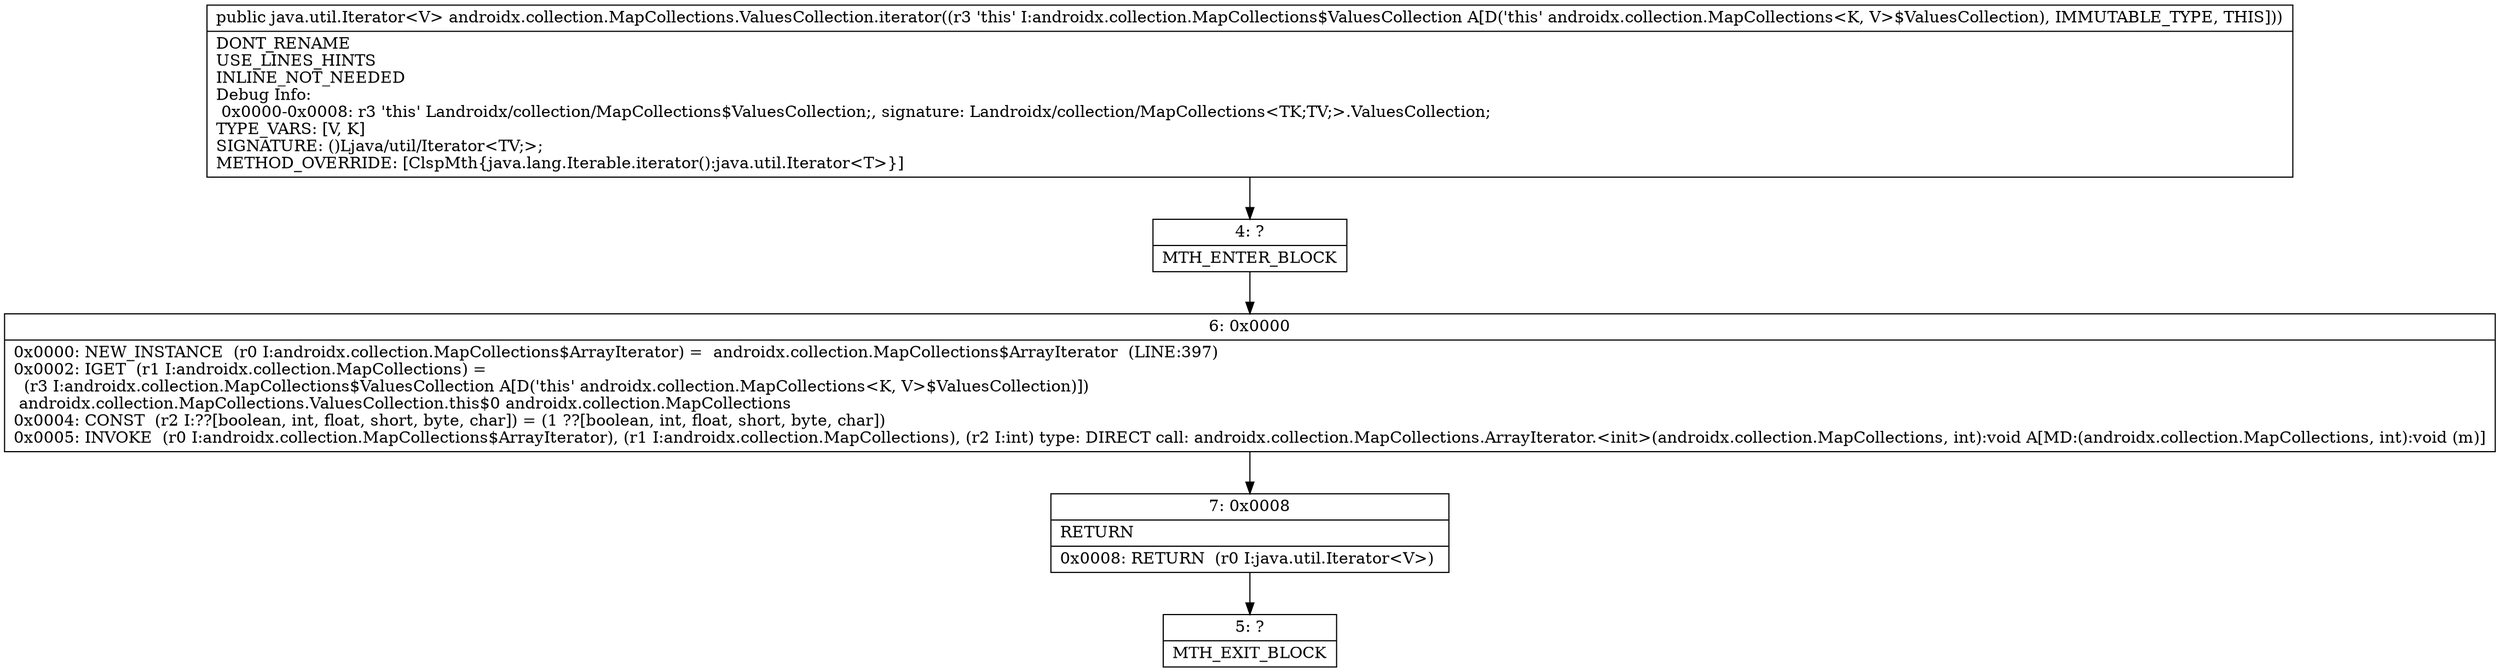 digraph "CFG forandroidx.collection.MapCollections.ValuesCollection.iterator()Ljava\/util\/Iterator;" {
Node_4 [shape=record,label="{4\:\ ?|MTH_ENTER_BLOCK\l}"];
Node_6 [shape=record,label="{6\:\ 0x0000|0x0000: NEW_INSTANCE  (r0 I:androidx.collection.MapCollections$ArrayIterator) =  androidx.collection.MapCollections$ArrayIterator  (LINE:397)\l0x0002: IGET  (r1 I:androidx.collection.MapCollections) = \l  (r3 I:androidx.collection.MapCollections$ValuesCollection A[D('this' androidx.collection.MapCollections\<K, V\>$ValuesCollection)])\l androidx.collection.MapCollections.ValuesCollection.this$0 androidx.collection.MapCollections \l0x0004: CONST  (r2 I:??[boolean, int, float, short, byte, char]) = (1 ??[boolean, int, float, short, byte, char]) \l0x0005: INVOKE  (r0 I:androidx.collection.MapCollections$ArrayIterator), (r1 I:androidx.collection.MapCollections), (r2 I:int) type: DIRECT call: androidx.collection.MapCollections.ArrayIterator.\<init\>(androidx.collection.MapCollections, int):void A[MD:(androidx.collection.MapCollections, int):void (m)]\l}"];
Node_7 [shape=record,label="{7\:\ 0x0008|RETURN\l|0x0008: RETURN  (r0 I:java.util.Iterator\<V\>) \l}"];
Node_5 [shape=record,label="{5\:\ ?|MTH_EXIT_BLOCK\l}"];
MethodNode[shape=record,label="{public java.util.Iterator\<V\> androidx.collection.MapCollections.ValuesCollection.iterator((r3 'this' I:androidx.collection.MapCollections$ValuesCollection A[D('this' androidx.collection.MapCollections\<K, V\>$ValuesCollection), IMMUTABLE_TYPE, THIS]))  | DONT_RENAME\lUSE_LINES_HINTS\lINLINE_NOT_NEEDED\lDebug Info:\l  0x0000\-0x0008: r3 'this' Landroidx\/collection\/MapCollections$ValuesCollection;, signature: Landroidx\/collection\/MapCollections\<TK;TV;\>.ValuesCollection;\lTYPE_VARS: [V, K]\lSIGNATURE: ()Ljava\/util\/Iterator\<TV;\>;\lMETHOD_OVERRIDE: [ClspMth\{java.lang.Iterable.iterator():java.util.Iterator\<T\>\}]\l}"];
MethodNode -> Node_4;Node_4 -> Node_6;
Node_6 -> Node_7;
Node_7 -> Node_5;
}

